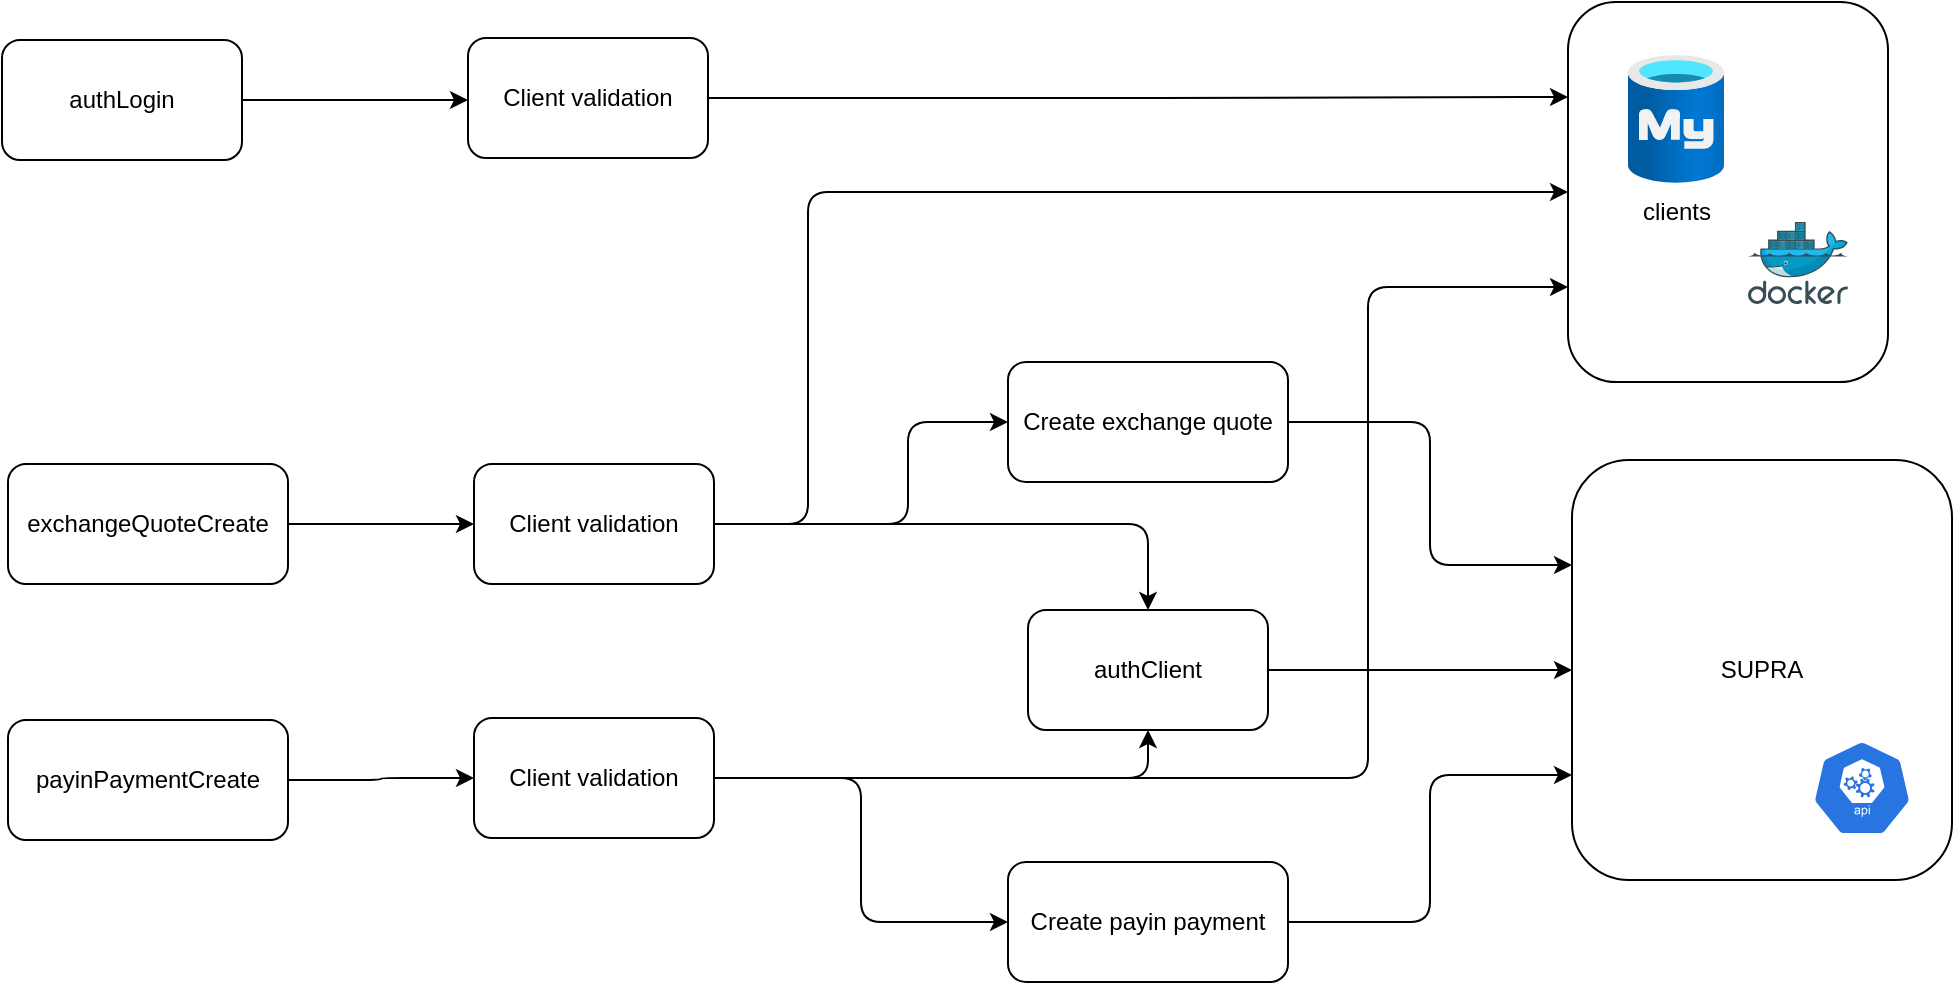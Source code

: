 <mxfile>
    <diagram id="OvA2eVInWFJyVKwbHn0U" name="Page-1">
        <mxGraphModel dx="1431" dy="629" grid="1" gridSize="10" guides="1" tooltips="1" connect="1" arrows="1" fold="1" page="1" pageScale="1" pageWidth="850" pageHeight="1100" math="0" shadow="0">
            <root>
                <mxCell id="0"/>
                <mxCell id="1" parent="0"/>
                <mxCell id="7" value="" style="rounded=1;whiteSpace=wrap;html=1;" vertex="1" parent="1">
                    <mxGeometry x="860" y="30" width="160" height="190" as="geometry"/>
                </mxCell>
                <mxCell id="4" style="edgeStyle=orthogonalEdgeStyle;html=1;entryX=0;entryY=0.5;entryDx=0;entryDy=0;" edge="1" parent="1" source="2" target="15">
                    <mxGeometry relative="1" as="geometry">
                        <mxPoint x="297" y="79" as="targetPoint"/>
                        <Array as="points">
                            <mxPoint x="267" y="79"/>
                            <mxPoint x="267" y="79"/>
                        </Array>
                    </mxGeometry>
                </mxCell>
                <mxCell id="2" value="authLogin" style="rounded=1;whiteSpace=wrap;html=1;" vertex="1" parent="1">
                    <mxGeometry x="77" y="49" width="120" height="60" as="geometry"/>
                </mxCell>
                <mxCell id="11" style="edgeStyle=orthogonalEdgeStyle;html=1;entryX=0;entryY=0.5;entryDx=0;entryDy=0;exitX=1;exitY=0.5;exitDx=0;exitDy=0;" edge="1" parent="1" source="3" target="9">
                    <mxGeometry relative="1" as="geometry">
                        <Array as="points">
                            <mxPoint x="740" y="364"/>
                            <mxPoint x="740" y="364"/>
                        </Array>
                    </mxGeometry>
                </mxCell>
                <mxCell id="3" value="authClient" style="rounded=1;whiteSpace=wrap;html=1;" vertex="1" parent="1">
                    <mxGeometry x="590" y="334" width="120" height="60" as="geometry"/>
                </mxCell>
                <mxCell id="5" value="" style="sketch=0;aspect=fixed;html=1;points=[];align=center;image;fontSize=12;image=img/lib/mscae/Docker.svg;" vertex="1" parent="1">
                    <mxGeometry x="950" y="140" width="50" height="41" as="geometry"/>
                </mxCell>
                <mxCell id="6" value="clients" style="aspect=fixed;html=1;points=[];align=center;image;fontSize=12;image=img/lib/azure2/databases/Azure_Database_MySQL_Server.svg;" vertex="1" parent="1">
                    <mxGeometry x="890" y="56.5" width="48" height="64" as="geometry"/>
                </mxCell>
                <mxCell id="9" value="SUPRA" style="rounded=1;whiteSpace=wrap;html=1;" vertex="1" parent="1">
                    <mxGeometry x="862" y="259" width="190" height="210" as="geometry"/>
                </mxCell>
                <mxCell id="10" value="" style="sketch=0;html=1;dashed=0;whitespace=wrap;fillColor=#2875E2;strokeColor=#ffffff;points=[[0.005,0.63,0],[0.1,0.2,0],[0.9,0.2,0],[0.5,0,0],[0.995,0.63,0],[0.72,0.99,0],[0.5,1,0],[0.28,0.99,0]];verticalLabelPosition=bottom;align=center;verticalAlign=top;shape=mxgraph.kubernetes.icon;prIcon=api" vertex="1" parent="1">
                    <mxGeometry x="982" y="399" width="50" height="48" as="geometry"/>
                </mxCell>
                <mxCell id="19" style="edgeStyle=orthogonalEdgeStyle;html=1;entryX=0;entryY=0.5;entryDx=0;entryDy=0;" edge="1" parent="1" source="12" target="18">
                    <mxGeometry relative="1" as="geometry"/>
                </mxCell>
                <mxCell id="12" value="exchangeQuoteCreate" style="rounded=1;whiteSpace=wrap;html=1;" vertex="1" parent="1">
                    <mxGeometry x="80" y="261" width="140" height="60" as="geometry"/>
                </mxCell>
                <mxCell id="17" style="edgeStyle=orthogonalEdgeStyle;html=1;entryX=0;entryY=0.5;entryDx=0;entryDy=0;" edge="1" parent="1" source="14" target="20">
                    <mxGeometry relative="1" as="geometry">
                        <mxPoint x="300" y="381.0" as="targetPoint"/>
                    </mxGeometry>
                </mxCell>
                <mxCell id="14" value="payinPaymentCreate" style="rounded=1;whiteSpace=wrap;html=1;" vertex="1" parent="1">
                    <mxGeometry x="80" y="389" width="140" height="60" as="geometry"/>
                </mxCell>
                <mxCell id="28" style="edgeStyle=orthogonalEdgeStyle;html=1;entryX=0;entryY=0.25;entryDx=0;entryDy=0;" edge="1" parent="1" source="15" target="7">
                    <mxGeometry relative="1" as="geometry"/>
                </mxCell>
                <mxCell id="15" value="Client validation" style="rounded=1;whiteSpace=wrap;html=1;" vertex="1" parent="1">
                    <mxGeometry x="310" y="48" width="120" height="60" as="geometry"/>
                </mxCell>
                <mxCell id="24" style="edgeStyle=orthogonalEdgeStyle;html=1;" edge="1" parent="1" source="18" target="3">
                    <mxGeometry relative="1" as="geometry"/>
                </mxCell>
                <mxCell id="25" style="edgeStyle=orthogonalEdgeStyle;html=1;" edge="1" parent="1" source="18" target="7">
                    <mxGeometry relative="1" as="geometry">
                        <Array as="points">
                            <mxPoint x="480" y="291"/>
                            <mxPoint x="480" y="125"/>
                        </Array>
                    </mxGeometry>
                </mxCell>
                <mxCell id="30" style="edgeStyle=orthogonalEdgeStyle;html=1;entryX=0;entryY=0.5;entryDx=0;entryDy=0;" edge="1" parent="1" source="18" target="29">
                    <mxGeometry relative="1" as="geometry">
                        <Array as="points">
                            <mxPoint x="530" y="291"/>
                            <mxPoint x="530" y="240"/>
                        </Array>
                    </mxGeometry>
                </mxCell>
                <mxCell id="18" value="Client validation" style="rounded=1;whiteSpace=wrap;html=1;" vertex="1" parent="1">
                    <mxGeometry x="313" y="261" width="120" height="60" as="geometry"/>
                </mxCell>
                <mxCell id="26" style="edgeStyle=orthogonalEdgeStyle;html=1;entryX=0;entryY=0.75;entryDx=0;entryDy=0;" edge="1" parent="1" source="20" target="7">
                    <mxGeometry relative="1" as="geometry">
                        <Array as="points">
                            <mxPoint x="760" y="418"/>
                            <mxPoint x="760" y="172"/>
                        </Array>
                    </mxGeometry>
                </mxCell>
                <mxCell id="27" style="edgeStyle=orthogonalEdgeStyle;html=1;entryX=0.5;entryY=1;entryDx=0;entryDy=0;" edge="1" parent="1" source="20" target="3">
                    <mxGeometry relative="1" as="geometry"/>
                </mxCell>
                <mxCell id="33" style="edgeStyle=orthogonalEdgeStyle;html=1;entryX=0;entryY=0.5;entryDx=0;entryDy=0;" edge="1" parent="1" source="20" target="32">
                    <mxGeometry relative="1" as="geometry"/>
                </mxCell>
                <mxCell id="20" value="Client validation" style="rounded=1;whiteSpace=wrap;html=1;" vertex="1" parent="1">
                    <mxGeometry x="313" y="388" width="120" height="60" as="geometry"/>
                </mxCell>
                <mxCell id="31" style="edgeStyle=orthogonalEdgeStyle;html=1;entryX=0;entryY=0.25;entryDx=0;entryDy=0;" edge="1" parent="1" source="29" target="9">
                    <mxGeometry relative="1" as="geometry"/>
                </mxCell>
                <mxCell id="29" value="Create exchange quote" style="rounded=1;whiteSpace=wrap;html=1;" vertex="1" parent="1">
                    <mxGeometry x="580" y="210" width="140" height="60" as="geometry"/>
                </mxCell>
                <mxCell id="34" style="edgeStyle=orthogonalEdgeStyle;html=1;entryX=0;entryY=0.75;entryDx=0;entryDy=0;" edge="1" parent="1" source="32" target="9">
                    <mxGeometry relative="1" as="geometry"/>
                </mxCell>
                <mxCell id="32" value="Create payin payment" style="rounded=1;whiteSpace=wrap;html=1;" vertex="1" parent="1">
                    <mxGeometry x="580" y="460" width="140" height="60" as="geometry"/>
                </mxCell>
            </root>
        </mxGraphModel>
    </diagram>
</mxfile>
